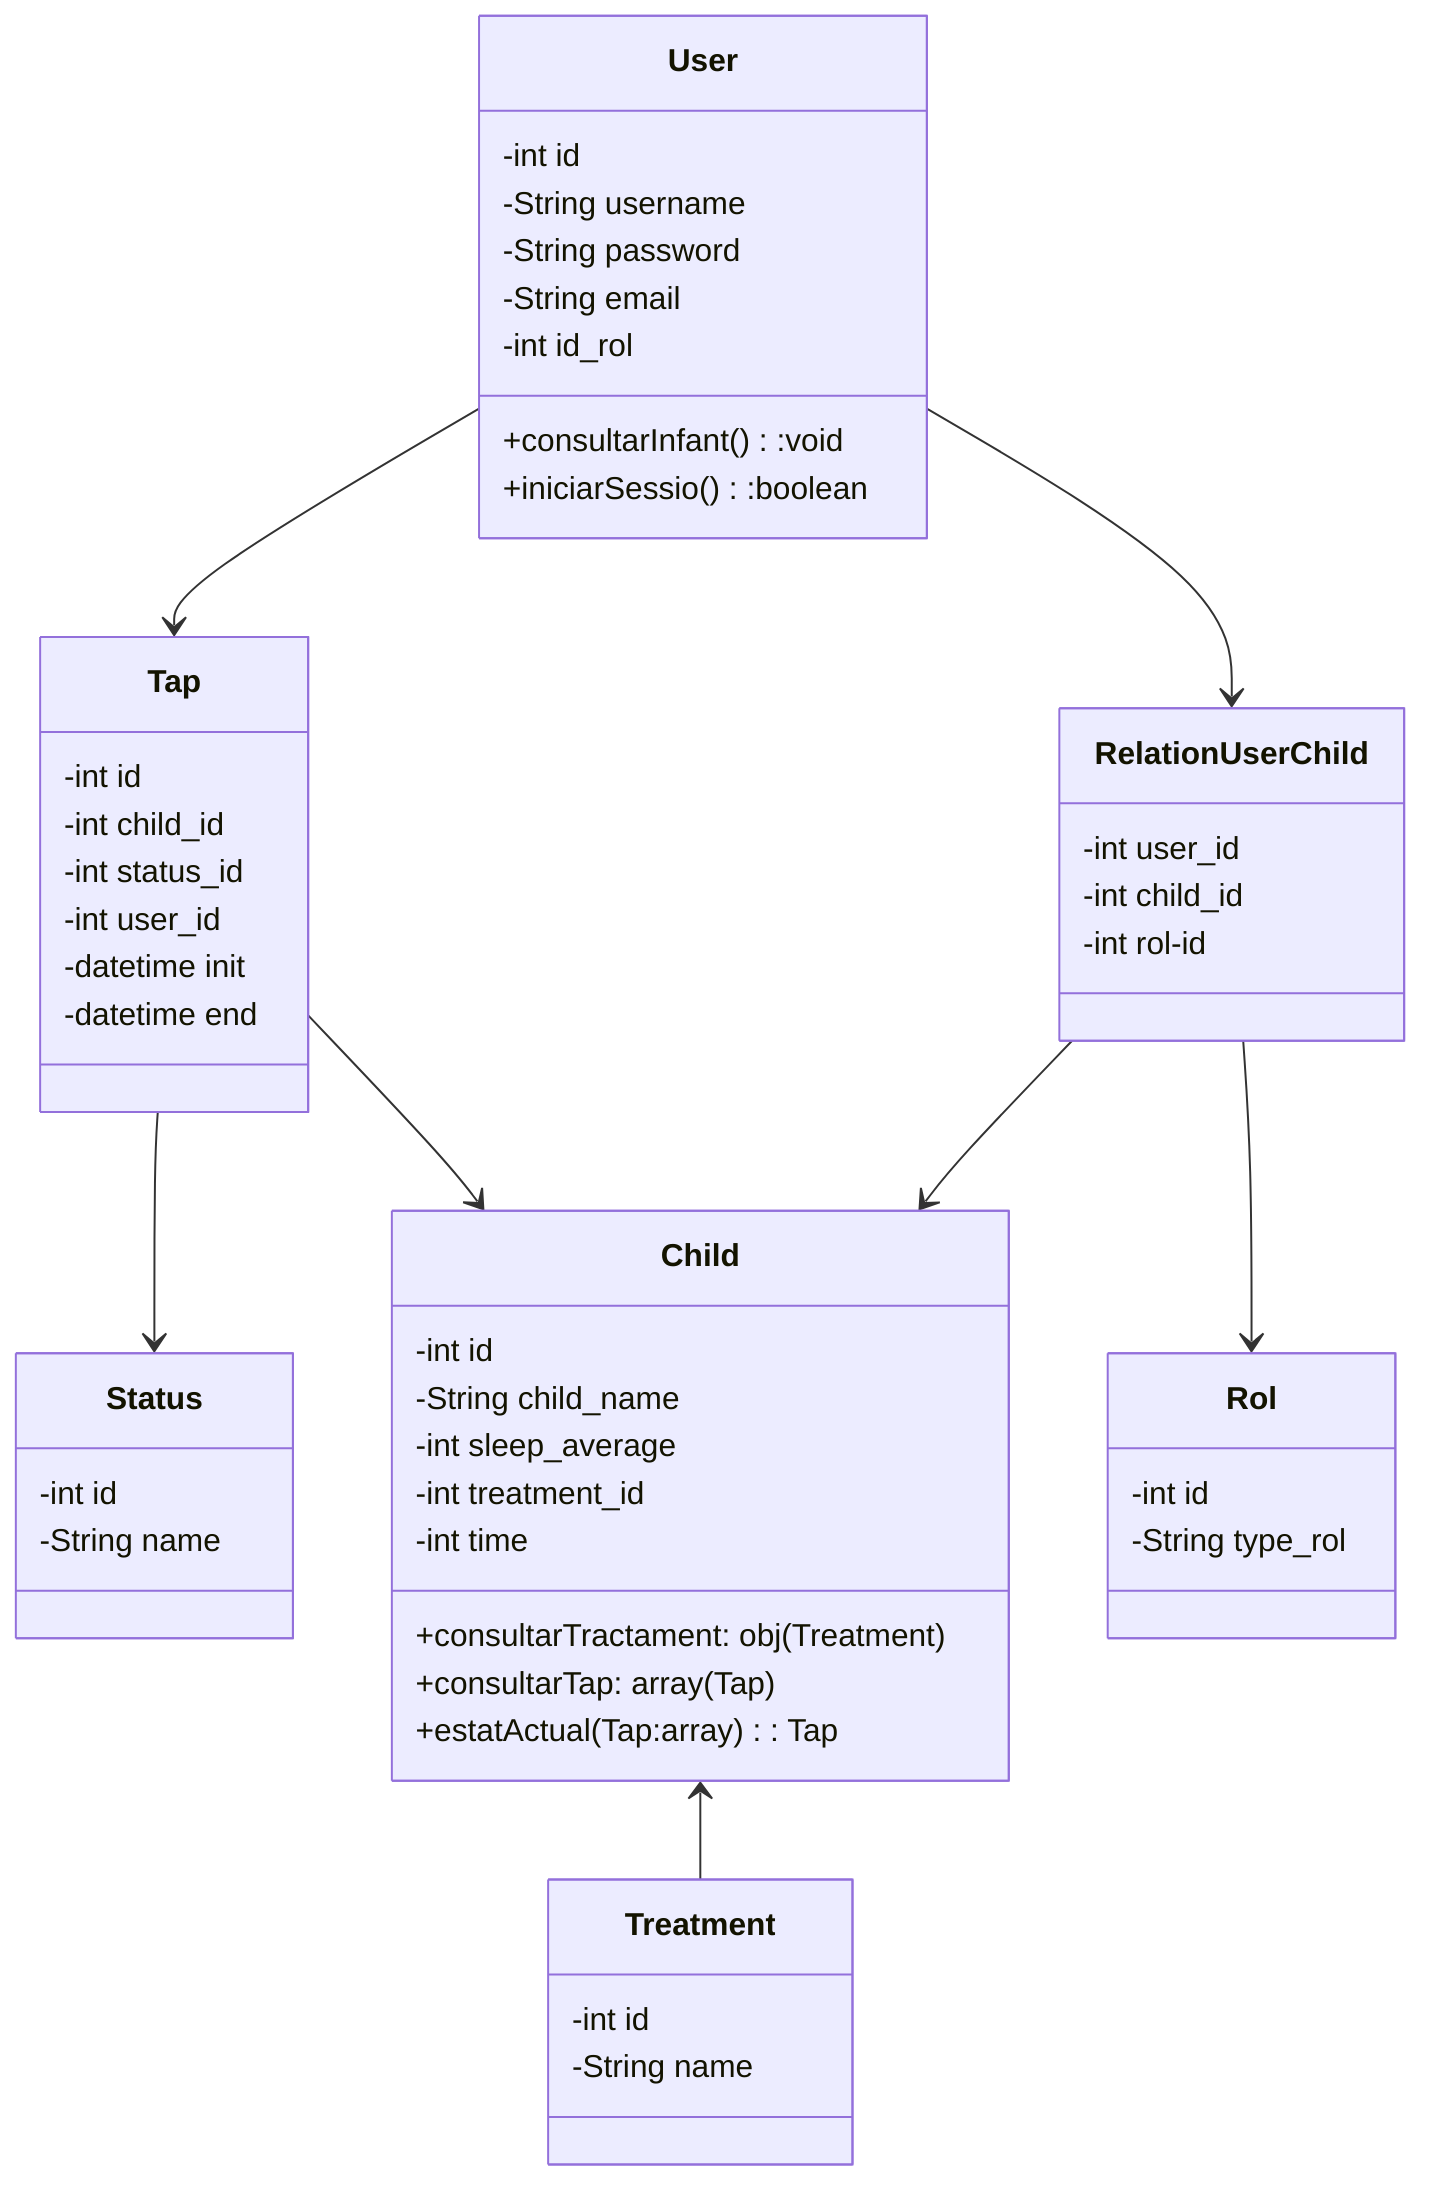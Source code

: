 classDiagram
    User --> Tap
    User --> RelationUserChild
    Tap --> Status
    RelationUserChild --> Child
    Tap --> Child
    RelationUserChild --> Rol
    Child <-- Treatment

    class User {
        -int id
        -String username 
        -String password
        -String email
        -int id_rol
        +consultarInfant():void
        +iniciarSessio():boolean
    }

    class Tap {
        -int id
        -int child_id
        -int status_id
        -int user_id
        -datetime init
        -datetime end
    }

    class Status {
        -int id
        -String name
    }

    class RelationUserChild {
        -int user_id
        -int child_id
        -int rol-id
    }

    class Rol {
        -int id
        -String type_rol
    }

    class Child {
        -int id
        -String child_name
        -int sleep_average
        -int treatment_id
        -int time

        +consultarTractament: obj(Treatment)
        +consultarTap: array(Tap)
        +estatActual(Tap:array): Tap
    }

    class Treatment {
        -int id
        -String name
    }